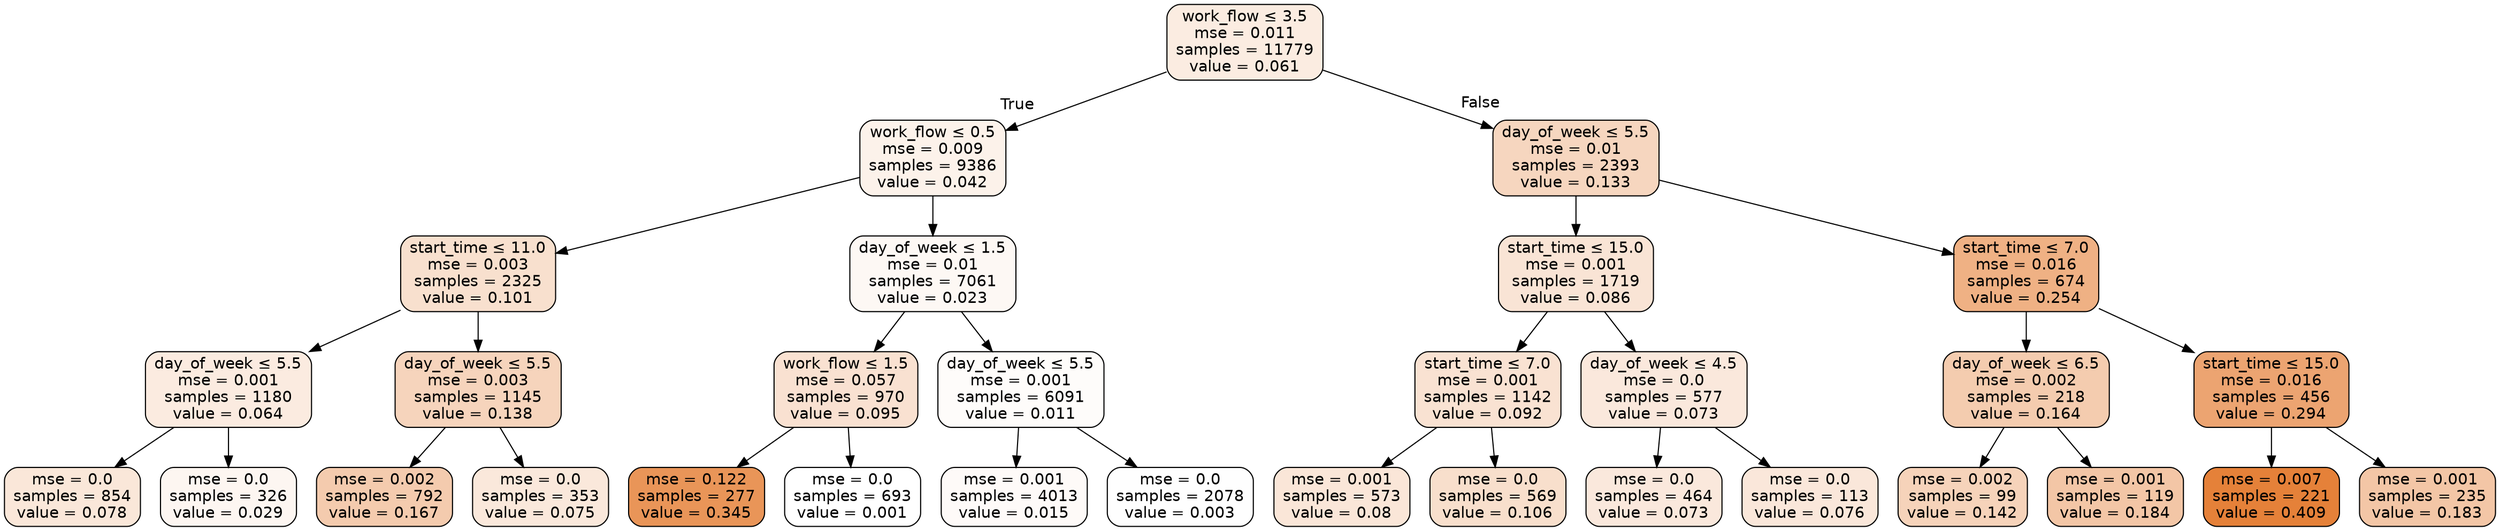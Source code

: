 digraph Tree {
node [shape=box, style="filled, rounded", color="black", fontname=helvetica] ;
edge [fontname=helvetica] ;
0 [label=<work_flow &le; 3.5<br/>mse = 0.011<br/>samples = 11779<br/>value = 0.061>, fillcolor="#e5813926"] ;
1 [label=<work_flow &le; 0.5<br/>mse = 0.009<br/>samples = 9386<br/>value = 0.042>, fillcolor="#e581391a"] ;
0 -> 1 [labeldistance=2.5, labelangle=45, headlabel="True"] ;
2 [label=<start_time &le; 11.0<br/>mse = 0.003<br/>samples = 2325<br/>value = 0.101>, fillcolor="#e581393e"] ;
1 -> 2 ;
3 [label=<day_of_week &le; 5.5<br/>mse = 0.001<br/>samples = 1180<br/>value = 0.064>, fillcolor="#e5813927"] ;
2 -> 3 ;
4 [label=<mse = 0.0<br/>samples = 854<br/>value = 0.078>, fillcolor="#e5813930"] ;
3 -> 4 ;
5 [label=<mse = 0.0<br/>samples = 326<br/>value = 0.029>, fillcolor="#e5813912"] ;
3 -> 5 ;
6 [label=<day_of_week &le; 5.5<br/>mse = 0.003<br/>samples = 1145<br/>value = 0.138>, fillcolor="#e5813956"] ;
2 -> 6 ;
7 [label=<mse = 0.002<br/>samples = 792<br/>value = 0.167>, fillcolor="#e5813968"] ;
6 -> 7 ;
8 [label=<mse = 0.0<br/>samples = 353<br/>value = 0.075>, fillcolor="#e581392e"] ;
6 -> 8 ;
9 [label=<day_of_week &le; 1.5<br/>mse = 0.01<br/>samples = 7061<br/>value = 0.023>, fillcolor="#e581390e"] ;
1 -> 9 ;
10 [label=<work_flow &le; 1.5<br/>mse = 0.057<br/>samples = 970<br/>value = 0.095>, fillcolor="#e581393b"] ;
9 -> 10 ;
11 [label=<mse = 0.122<br/>samples = 277<br/>value = 0.345>, fillcolor="#e58139d7"] ;
10 -> 11 ;
12 [label=<mse = 0.0<br/>samples = 693<br/>value = 0.001>, fillcolor="#e5813900"] ;
10 -> 12 ;
13 [label=<day_of_week &le; 5.5<br/>mse = 0.001<br/>samples = 6091<br/>value = 0.011>, fillcolor="#e5813906"] ;
9 -> 13 ;
14 [label=<mse = 0.001<br/>samples = 4013<br/>value = 0.015>, fillcolor="#e5813909"] ;
13 -> 14 ;
15 [label=<mse = 0.0<br/>samples = 2078<br/>value = 0.003>, fillcolor="#e5813901"] ;
13 -> 15 ;
16 [label=<day_of_week &le; 5.5<br/>mse = 0.01<br/>samples = 2393<br/>value = 0.133>, fillcolor="#e5813952"] ;
0 -> 16 [labeldistance=2.5, labelangle=-45, headlabel="False"] ;
17 [label=<start_time &le; 15.0<br/>mse = 0.001<br/>samples = 1719<br/>value = 0.086>, fillcolor="#e5813935"] ;
16 -> 17 ;
18 [label=<start_time &le; 7.0<br/>mse = 0.001<br/>samples = 1142<br/>value = 0.092>, fillcolor="#e5813939"] ;
17 -> 18 ;
19 [label=<mse = 0.001<br/>samples = 573<br/>value = 0.08>, fillcolor="#e5813931"] ;
18 -> 19 ;
20 [label=<mse = 0.0<br/>samples = 569<br/>value = 0.106>, fillcolor="#e5813941"] ;
18 -> 20 ;
21 [label=<day_of_week &le; 4.5<br/>mse = 0.0<br/>samples = 577<br/>value = 0.073>, fillcolor="#e581392d"] ;
17 -> 21 ;
22 [label=<mse = 0.0<br/>samples = 464<br/>value = 0.073>, fillcolor="#e581392d"] ;
21 -> 22 ;
23 [label=<mse = 0.0<br/>samples = 113<br/>value = 0.076>, fillcolor="#e581392f"] ;
21 -> 23 ;
24 [label=<start_time &le; 7.0<br/>mse = 0.016<br/>samples = 674<br/>value = 0.254>, fillcolor="#e581399e"] ;
16 -> 24 ;
25 [label=<day_of_week &le; 6.5<br/>mse = 0.002<br/>samples = 218<br/>value = 0.164>, fillcolor="#e5813966"] ;
24 -> 25 ;
26 [label=<mse = 0.002<br/>samples = 99<br/>value = 0.142>, fillcolor="#e5813958"] ;
25 -> 26 ;
27 [label=<mse = 0.001<br/>samples = 119<br/>value = 0.184>, fillcolor="#e5813972"] ;
25 -> 27 ;
28 [label=<start_time &le; 15.0<br/>mse = 0.016<br/>samples = 456<br/>value = 0.294>, fillcolor="#e58139b7"] ;
24 -> 28 ;
29 [label=<mse = 0.007<br/>samples = 221<br/>value = 0.409>, fillcolor="#e58139ff"] ;
28 -> 29 ;
30 [label=<mse = 0.001<br/>samples = 235<br/>value = 0.183>, fillcolor="#e5813972"] ;
28 -> 30 ;
}